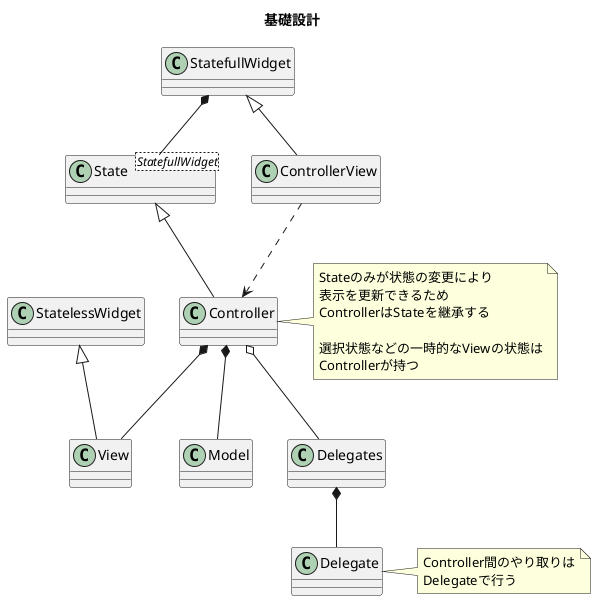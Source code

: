 @startuml

title 基礎設計

class StatelessWidget
class StatefullWidget
class State<StatefullWidget>
class Model
class View
class Controller
class ControllerView
class Delegate
class Delegates

StatelessWidget <|-- View
StatefullWidget <|-- ControllerView
StatefullWidget *-- State
State <|-- Controller
Controller *-- Model
Controller *-- View
Delegates *-- Delegate
Controller o-- Delegates
ControllerView ..> Controller

note right of Controller
  Stateのみが状態の変更により
  表示を更新できるため
  ControllerはStateを継承する

  選択状態などの一時的なViewの状態は
  Controllerが持つ
end note

note right of Delegate
  Controller間のやり取りは
  Delegateで行う
end note

@enduml
